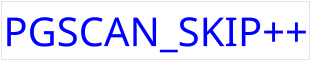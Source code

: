 @startuml

skinparam ComponentStyle rectangle
hide stereotype
scale 1/5

skinparam Component {
    FontSize 200
    FontColor Blue
    RoundCorner 10
    BorderThickness 0
    BackgroundColor transparent
}

component cp [
PGSCAN_SKIP++
]
@enduml
